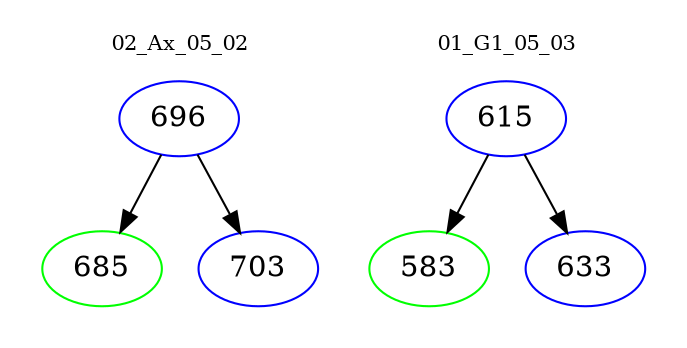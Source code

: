 digraph{
subgraph cluster_0 {
color = white
label = "02_Ax_05_02";
fontsize=10;
T0_696 [label="696", color="blue"]
T0_696 -> T0_685 [color="black"]
T0_685 [label="685", color="green"]
T0_696 -> T0_703 [color="black"]
T0_703 [label="703", color="blue"]
}
subgraph cluster_1 {
color = white
label = "01_G1_05_03";
fontsize=10;
T1_615 [label="615", color="blue"]
T1_615 -> T1_583 [color="black"]
T1_583 [label="583", color="green"]
T1_615 -> T1_633 [color="black"]
T1_633 [label="633", color="blue"]
}
}
